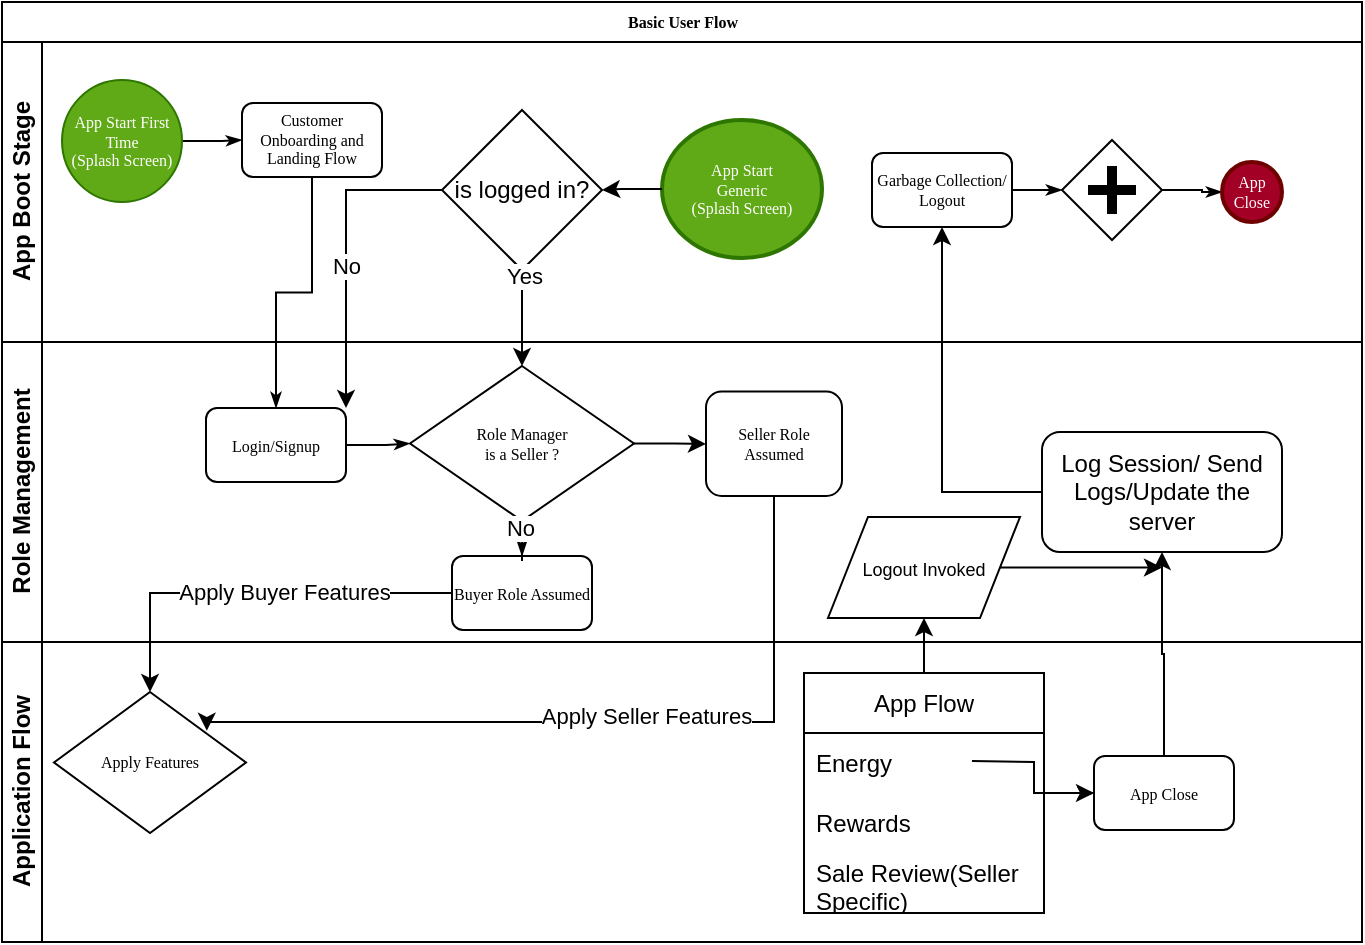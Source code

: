 <mxfile version="22.1.2" type="device">
  <diagram name="Page-1" id="c7488fd3-1785-93aa-aadb-54a6760d102a">
    <mxGraphModel dx="821" dy="526" grid="1" gridSize="10" guides="1" tooltips="1" connect="1" arrows="1" fold="1" page="1" pageScale="1" pageWidth="1100" pageHeight="850" background="none" math="0" shadow="0">
      <root>
        <mxCell id="0" />
        <mxCell id="1" parent="0" />
        <mxCell id="2b4e8129b02d487f-1" value="Basic User Flow" style="swimlane;html=1;childLayout=stackLayout;horizontal=1;startSize=20;horizontalStack=0;rounded=0;shadow=0;labelBackgroundColor=none;strokeWidth=1;fontFamily=Verdana;fontSize=8;align=center;" parent="1" vertex="1">
          <mxGeometry x="180" y="70" width="680" height="470" as="geometry" />
        </mxCell>
        <mxCell id="2b4e8129b02d487f-2" value="App Boot Stage" style="swimlane;html=1;startSize=20;horizontal=0;" parent="2b4e8129b02d487f-1" vertex="1">
          <mxGeometry y="20" width="680" height="150" as="geometry" />
        </mxCell>
        <mxCell id="2b4e8129b02d487f-18" style="edgeStyle=orthogonalEdgeStyle;rounded=0;html=1;labelBackgroundColor=none;startArrow=none;startFill=0;startSize=5;endArrow=classicThin;endFill=1;endSize=5;jettySize=auto;orthogonalLoop=1;strokeWidth=1;fontFamily=Verdana;fontSize=8" parent="2b4e8129b02d487f-2" source="2b4e8129b02d487f-5" target="2b4e8129b02d487f-6" edge="1">
          <mxGeometry relative="1" as="geometry" />
        </mxCell>
        <mxCell id="2b4e8129b02d487f-5" value="App Start First Time&lt;br&gt;(Splash Screen)" style="ellipse;whiteSpace=wrap;html=1;rounded=0;shadow=0;labelBackgroundColor=none;strokeWidth=1;fontFamily=Verdana;fontSize=8;align=center;fillColor=#60a917;fontColor=#ffffff;strokeColor=#2D7600;" parent="2b4e8129b02d487f-2" vertex="1">
          <mxGeometry x="30" y="19" width="60" height="61" as="geometry" />
        </mxCell>
        <mxCell id="2b4e8129b02d487f-6" value="Customer Onboarding and Landing Flow" style="rounded=1;whiteSpace=wrap;html=1;shadow=0;labelBackgroundColor=none;strokeWidth=1;fontFamily=Verdana;fontSize=8;align=center;" parent="2b4e8129b02d487f-2" vertex="1">
          <mxGeometry x="120" y="30.5" width="70" height="37" as="geometry" />
        </mxCell>
        <mxCell id="2b4e8129b02d487f-8" value="App Start &lt;br&gt;Generic&lt;br&gt;(Splash Screen)" style="ellipse;whiteSpace=wrap;html=1;rounded=0;shadow=0;labelBackgroundColor=none;strokeWidth=2;fontFamily=Verdana;fontSize=8;align=center;fillColor=#60a917;fontColor=#ffffff;strokeColor=#2D7600;" parent="2b4e8129b02d487f-2" vertex="1">
          <mxGeometry x="330" y="39" width="80" height="69" as="geometry" />
        </mxCell>
        <mxCell id="2b4e8129b02d487f-22" style="edgeStyle=orthogonalEdgeStyle;rounded=0;html=1;entryX=0;entryY=0.5;labelBackgroundColor=none;startArrow=none;startFill=0;startSize=5;endArrow=classicThin;endFill=1;endSize=5;jettySize=auto;orthogonalLoop=1;strokeWidth=1;fontFamily=Verdana;fontSize=8" parent="2b4e8129b02d487f-2" source="2b4e8129b02d487f-9" target="2b4e8129b02d487f-10" edge="1">
          <mxGeometry relative="1" as="geometry" />
        </mxCell>
        <mxCell id="2b4e8129b02d487f-9" value="Garbage Collection/ Logout" style="rounded=1;whiteSpace=wrap;html=1;shadow=0;labelBackgroundColor=none;strokeWidth=1;fontFamily=Verdana;fontSize=8;align=center;" parent="2b4e8129b02d487f-2" vertex="1">
          <mxGeometry x="435" y="55.5" width="70" height="37" as="geometry" />
        </mxCell>
        <mxCell id="2b4e8129b02d487f-23" style="edgeStyle=orthogonalEdgeStyle;rounded=0;html=1;labelBackgroundColor=none;startArrow=none;startFill=0;startSize=5;endArrow=classicThin;endFill=1;endSize=5;jettySize=auto;orthogonalLoop=1;strokeWidth=1;fontFamily=Verdana;fontSize=8" parent="2b4e8129b02d487f-2" source="2b4e8129b02d487f-10" target="2b4e8129b02d487f-11" edge="1">
          <mxGeometry relative="1" as="geometry" />
        </mxCell>
        <mxCell id="2b4e8129b02d487f-10" value="" style="shape=mxgraph.bpmn.shape;html=1;verticalLabelPosition=bottom;labelBackgroundColor=#ffffff;verticalAlign=top;perimeter=rhombusPerimeter;background=gateway;outline=none;symbol=parallelGw;rounded=1;shadow=0;strokeWidth=1;fontFamily=Verdana;fontSize=8;align=center;" parent="2b4e8129b02d487f-2" vertex="1">
          <mxGeometry x="530" y="49" width="50" height="50" as="geometry" />
        </mxCell>
        <mxCell id="2b4e8129b02d487f-11" value="App Close" style="ellipse;whiteSpace=wrap;html=1;rounded=0;shadow=0;labelBackgroundColor=none;strokeWidth=2;fontFamily=Verdana;fontSize=8;align=center;fillColor=#a20025;fontColor=#ffffff;strokeColor=#6F0000;" parent="2b4e8129b02d487f-2" vertex="1">
          <mxGeometry x="610" y="60" width="30" height="30" as="geometry" />
        </mxCell>
        <mxCell id="tpJ_KvYMFZ4cD3iJKZpm-5" style="edgeStyle=orthogonalEdgeStyle;rounded=0;orthogonalLoop=1;jettySize=auto;html=1;exitX=0;exitY=0.5;exitDx=0;exitDy=0;" edge="1" parent="2b4e8129b02d487f-2" source="2b4e8129b02d487f-8" target="tpJ_KvYMFZ4cD3iJKZpm-2">
          <mxGeometry relative="1" as="geometry" />
        </mxCell>
        <mxCell id="tpJ_KvYMFZ4cD3iJKZpm-2" value="is logged in?" style="rhombus;whiteSpace=wrap;html=1;" vertex="1" parent="2b4e8129b02d487f-2">
          <mxGeometry x="220" y="34" width="80" height="80" as="geometry" />
        </mxCell>
        <mxCell id="2b4e8129b02d487f-3" value="Role Management" style="swimlane;html=1;startSize=20;horizontal=0;" parent="2b4e8129b02d487f-1" vertex="1">
          <mxGeometry y="170" width="680" height="150" as="geometry" />
        </mxCell>
        <mxCell id="2b4e8129b02d487f-26" style="edgeStyle=orthogonalEdgeStyle;rounded=0;html=1;labelBackgroundColor=none;startArrow=none;startFill=0;startSize=5;endArrow=classicThin;endFill=1;endSize=5;jettySize=auto;orthogonalLoop=1;strokeWidth=1;fontFamily=Verdana;fontSize=8" parent="2b4e8129b02d487f-3" source="2b4e8129b02d487f-12" target="2b4e8129b02d487f-13" edge="1">
          <mxGeometry relative="1" as="geometry" />
        </mxCell>
        <mxCell id="2b4e8129b02d487f-12" value="Login/Signup" style="rounded=1;whiteSpace=wrap;html=1;shadow=0;labelBackgroundColor=none;strokeWidth=1;fontFamily=Verdana;fontSize=8;align=center;" parent="2b4e8129b02d487f-3" vertex="1">
          <mxGeometry x="102" y="33.0" width="70" height="37" as="geometry" />
        </mxCell>
        <mxCell id="tpJ_KvYMFZ4cD3iJKZpm-11" value="" style="edgeStyle=orthogonalEdgeStyle;rounded=0;orthogonalLoop=1;jettySize=auto;html=1;" edge="1" parent="2b4e8129b02d487f-3" source="2b4e8129b02d487f-13" target="tpJ_KvYMFZ4cD3iJKZpm-10">
          <mxGeometry relative="1" as="geometry" />
        </mxCell>
        <mxCell id="2b4e8129b02d487f-13" value="Role Manager&lt;br&gt;is a Seller ?" style="strokeWidth=1;html=1;shape=mxgraph.flowchart.decision;whiteSpace=wrap;rounded=1;shadow=0;labelBackgroundColor=none;fontFamily=Verdana;fontSize=8;align=center;" parent="2b4e8129b02d487f-3" vertex="1">
          <mxGeometry x="204" y="12" width="112" height="77.5" as="geometry" />
        </mxCell>
        <mxCell id="tpJ_KvYMFZ4cD3iJKZpm-10" value="Seller Role Assumed" style="whiteSpace=wrap;html=1;fontSize=8;fontFamily=Verdana;strokeWidth=1;rounded=1;shadow=0;labelBackgroundColor=none;" vertex="1" parent="2b4e8129b02d487f-3">
          <mxGeometry x="352" y="24.75" width="68" height="52.25" as="geometry" />
        </mxCell>
        <mxCell id="tpJ_KvYMFZ4cD3iJKZpm-22" value="Log Session/ Send Logs/Update the server" style="rounded=1;whiteSpace=wrap;html=1;" vertex="1" parent="2b4e8129b02d487f-3">
          <mxGeometry x="520" y="45" width="120" height="60" as="geometry" />
        </mxCell>
        <mxCell id="tpJ_KvYMFZ4cD3iJKZpm-33" style="edgeStyle=orthogonalEdgeStyle;rounded=0;orthogonalLoop=1;jettySize=auto;html=1;" edge="1" parent="2b4e8129b02d487f-3" source="tpJ_KvYMFZ4cD3iJKZpm-29">
          <mxGeometry relative="1" as="geometry">
            <mxPoint x="580" y="112.75" as="targetPoint" />
          </mxGeometry>
        </mxCell>
        <mxCell id="tpJ_KvYMFZ4cD3iJKZpm-29" value="&lt;font style=&quot;font-size: 9px;&quot;&gt;Logout Invoked&lt;/font&gt;" style="shape=parallelogram;perimeter=parallelogramPerimeter;whiteSpace=wrap;html=1;fixedSize=1;fontStyle=0;startSize=30;" vertex="1" parent="2b4e8129b02d487f-3">
          <mxGeometry x="413" y="87.5" width="96" height="50.5" as="geometry" />
        </mxCell>
        <mxCell id="2b4e8129b02d487f-4" value="Application Flow" style="swimlane;html=1;startSize=20;horizontal=0;" parent="2b4e8129b02d487f-1" vertex="1">
          <mxGeometry y="320" width="680" height="150" as="geometry" />
        </mxCell>
        <mxCell id="2b4e8129b02d487f-14" value="Buyer Role Assumed" style="rounded=1;whiteSpace=wrap;html=1;shadow=0;labelBackgroundColor=none;strokeWidth=1;fontFamily=Verdana;fontSize=8;align=center;" parent="2b4e8129b02d487f-4" vertex="1">
          <mxGeometry x="225" y="-43.0" width="70" height="37" as="geometry" />
        </mxCell>
        <mxCell id="2b4e8129b02d487f-15" value="Apply Features" style="strokeWidth=1;html=1;shape=mxgraph.flowchart.decision;whiteSpace=wrap;rounded=1;shadow=0;labelBackgroundColor=none;fontFamily=Verdana;fontSize=8;align=center;strokeColor=default;" parent="2b4e8129b02d487f-4" vertex="1">
          <mxGeometry x="26" y="25" width="96" height="70.5" as="geometry" />
        </mxCell>
        <mxCell id="2b4e8129b02d487f-30" style="edgeStyle=orthogonalEdgeStyle;rounded=0;html=1;labelBackgroundColor=none;startArrow=none;startFill=0;startSize=5;endArrow=classicThin;endFill=1;endSize=5;jettySize=auto;orthogonalLoop=1;strokeColor=#000000;strokeWidth=1;fontFamily=Verdana;fontSize=8;fontColor=#000000;" parent="2b4e8129b02d487f-4" target="2b4e8129b02d487f-17" edge="1">
          <mxGeometry relative="1" as="geometry">
            <mxPoint x="484.98" y="59.52" as="sourcePoint" />
          </mxGeometry>
        </mxCell>
        <mxCell id="2b4e8129b02d487f-17" value="App Close" style="rounded=1;whiteSpace=wrap;html=1;shadow=0;labelBackgroundColor=none;strokeWidth=1;fontFamily=Verdana;fontSize=8;align=center;" parent="2b4e8129b02d487f-4" vertex="1">
          <mxGeometry x="546" y="57" width="70" height="37" as="geometry" />
        </mxCell>
        <mxCell id="tpJ_KvYMFZ4cD3iJKZpm-13" style="edgeStyle=orthogonalEdgeStyle;rounded=0;orthogonalLoop=1;jettySize=auto;html=1;entryX=0.5;entryY=0;entryDx=0;entryDy=0;entryPerimeter=0;" edge="1" parent="2b4e8129b02d487f-4" source="2b4e8129b02d487f-14" target="2b4e8129b02d487f-15">
          <mxGeometry relative="1" as="geometry" />
        </mxCell>
        <mxCell id="tpJ_KvYMFZ4cD3iJKZpm-14" value="Apply Buyer Features" style="edgeLabel;html=1;align=center;verticalAlign=middle;resizable=0;points=[];" vertex="1" connectable="0" parent="tpJ_KvYMFZ4cD3iJKZpm-13">
          <mxGeometry x="0.067" y="-2" relative="1" as="geometry">
            <mxPoint x="23" y="1" as="offset" />
          </mxGeometry>
        </mxCell>
        <mxCell id="tpJ_KvYMFZ4cD3iJKZpm-21" style="edgeStyle=orthogonalEdgeStyle;rounded=0;orthogonalLoop=1;jettySize=auto;html=1;entryX=0;entryY=0.5;entryDx=0;entryDy=0;" edge="1" parent="2b4e8129b02d487f-4" source="tpJ_KvYMFZ4cD3iJKZpm-17" target="2b4e8129b02d487f-17">
          <mxGeometry relative="1" as="geometry" />
        </mxCell>
        <mxCell id="tpJ_KvYMFZ4cD3iJKZpm-17" value="App Flow" style="swimlane;fontStyle=0;childLayout=stackLayout;horizontal=1;startSize=30;horizontalStack=0;resizeParent=1;resizeParentMax=0;resizeLast=0;collapsible=1;marginBottom=0;whiteSpace=wrap;html=1;" vertex="1" parent="2b4e8129b02d487f-4">
          <mxGeometry x="401" y="15.5" width="120" height="120" as="geometry" />
        </mxCell>
        <mxCell id="tpJ_KvYMFZ4cD3iJKZpm-18" value="Energy" style="text;strokeColor=none;fillColor=none;align=left;verticalAlign=middle;spacingLeft=4;spacingRight=4;overflow=hidden;points=[[0,0.5],[1,0.5]];portConstraint=eastwest;rotatable=0;whiteSpace=wrap;html=1;" vertex="1" parent="tpJ_KvYMFZ4cD3iJKZpm-17">
          <mxGeometry y="30" width="120" height="30" as="geometry" />
        </mxCell>
        <mxCell id="tpJ_KvYMFZ4cD3iJKZpm-19" value="Rewards" style="text;strokeColor=none;fillColor=none;align=left;verticalAlign=middle;spacingLeft=4;spacingRight=4;overflow=hidden;points=[[0,0.5],[1,0.5]];portConstraint=eastwest;rotatable=0;whiteSpace=wrap;html=1;" vertex="1" parent="tpJ_KvYMFZ4cD3iJKZpm-17">
          <mxGeometry y="60" width="120" height="30" as="geometry" />
        </mxCell>
        <mxCell id="tpJ_KvYMFZ4cD3iJKZpm-20" value="Sale Review(Seller Specific)" style="text;strokeColor=none;fillColor=none;align=left;verticalAlign=middle;spacingLeft=4;spacingRight=4;overflow=hidden;points=[[0,0.5],[1,0.5]];portConstraint=eastwest;rotatable=0;whiteSpace=wrap;html=1;" vertex="1" parent="tpJ_KvYMFZ4cD3iJKZpm-17">
          <mxGeometry y="90" width="120" height="30" as="geometry" />
        </mxCell>
        <mxCell id="2b4e8129b02d487f-24" style="edgeStyle=orthogonalEdgeStyle;rounded=0;html=1;labelBackgroundColor=none;startArrow=none;startFill=0;startSize=5;endArrow=classicThin;endFill=1;endSize=5;jettySize=auto;orthogonalLoop=1;strokeWidth=1;fontFamily=Verdana;fontSize=8" parent="2b4e8129b02d487f-1" source="2b4e8129b02d487f-6" target="2b4e8129b02d487f-12" edge="1">
          <mxGeometry relative="1" as="geometry" />
        </mxCell>
        <mxCell id="2b4e8129b02d487f-27" value="" style="edgeStyle=orthogonalEdgeStyle;rounded=0;html=1;labelBackgroundColor=none;startArrow=none;startFill=0;startSize=5;endArrow=classicThin;endFill=1;endSize=5;jettySize=auto;orthogonalLoop=1;strokeWidth=1;fontFamily=Verdana;fontSize=8" parent="2b4e8129b02d487f-1" source="2b4e8129b02d487f-13" target="2b4e8129b02d487f-14" edge="1">
          <mxGeometry x="-0.895" y="15" relative="1" as="geometry">
            <mxPoint as="offset" />
          </mxGeometry>
        </mxCell>
        <mxCell id="tpJ_KvYMFZ4cD3iJKZpm-12" value="No" style="edgeLabel;html=1;align=center;verticalAlign=middle;resizable=0;points=[];" vertex="1" connectable="0" parent="2b4e8129b02d487f-27">
          <mxGeometry x="0.55" y="-1" relative="1" as="geometry">
            <mxPoint as="offset" />
          </mxGeometry>
        </mxCell>
        <mxCell id="tpJ_KvYMFZ4cD3iJKZpm-6" value="" style="edgeStyle=orthogonalEdgeStyle;rounded=0;orthogonalLoop=1;jettySize=auto;html=1;" edge="1" parent="2b4e8129b02d487f-1" source="tpJ_KvYMFZ4cD3iJKZpm-2" target="2b4e8129b02d487f-13">
          <mxGeometry relative="1" as="geometry" />
        </mxCell>
        <mxCell id="tpJ_KvYMFZ4cD3iJKZpm-9" value="Yes" style="edgeLabel;html=1;align=center;verticalAlign=middle;resizable=0;points=[];" vertex="1" connectable="0" parent="tpJ_KvYMFZ4cD3iJKZpm-6">
          <mxGeometry x="0.057" y="1" relative="1" as="geometry">
            <mxPoint y="-23" as="offset" />
          </mxGeometry>
        </mxCell>
        <mxCell id="tpJ_KvYMFZ4cD3iJKZpm-7" style="edgeStyle=orthogonalEdgeStyle;rounded=0;orthogonalLoop=1;jettySize=auto;html=1;entryX=1;entryY=0;entryDx=0;entryDy=0;" edge="1" parent="2b4e8129b02d487f-1" source="tpJ_KvYMFZ4cD3iJKZpm-2" target="2b4e8129b02d487f-12">
          <mxGeometry relative="1" as="geometry" />
        </mxCell>
        <mxCell id="tpJ_KvYMFZ4cD3iJKZpm-8" value="No" style="edgeLabel;html=1;align=center;verticalAlign=middle;resizable=0;points=[];" vertex="1" connectable="0" parent="tpJ_KvYMFZ4cD3iJKZpm-7">
          <mxGeometry x="0.092" relative="1" as="geometry">
            <mxPoint as="offset" />
          </mxGeometry>
        </mxCell>
        <mxCell id="tpJ_KvYMFZ4cD3iJKZpm-15" style="edgeStyle=orthogonalEdgeStyle;rounded=0;orthogonalLoop=1;jettySize=auto;html=1;entryX=0.796;entryY=0.275;entryDx=0;entryDy=0;entryPerimeter=0;" edge="1" parent="2b4e8129b02d487f-1" source="tpJ_KvYMFZ4cD3iJKZpm-10" target="2b4e8129b02d487f-15">
          <mxGeometry relative="1" as="geometry">
            <mxPoint x="386" y="350" as="targetPoint" />
            <Array as="points">
              <mxPoint x="386" y="360" />
              <mxPoint x="102" y="360" />
            </Array>
          </mxGeometry>
        </mxCell>
        <mxCell id="tpJ_KvYMFZ4cD3iJKZpm-16" value="Apply Seller Features" style="edgeLabel;html=1;align=center;verticalAlign=middle;resizable=0;points=[];" vertex="1" connectable="0" parent="tpJ_KvYMFZ4cD3iJKZpm-15">
          <mxGeometry x="-0.116" y="-3" relative="1" as="geometry">
            <mxPoint as="offset" />
          </mxGeometry>
        </mxCell>
        <mxCell id="tpJ_KvYMFZ4cD3iJKZpm-24" style="edgeStyle=orthogonalEdgeStyle;rounded=0;orthogonalLoop=1;jettySize=auto;html=1;entryX=0.5;entryY=1;entryDx=0;entryDy=0;" edge="1" parent="2b4e8129b02d487f-1" source="2b4e8129b02d487f-17" target="tpJ_KvYMFZ4cD3iJKZpm-22">
          <mxGeometry relative="1" as="geometry" />
        </mxCell>
        <mxCell id="tpJ_KvYMFZ4cD3iJKZpm-30" value="" style="edgeStyle=orthogonalEdgeStyle;rounded=0;orthogonalLoop=1;jettySize=auto;html=1;" edge="1" parent="2b4e8129b02d487f-1" source="tpJ_KvYMFZ4cD3iJKZpm-17" target="tpJ_KvYMFZ4cD3iJKZpm-29">
          <mxGeometry relative="1" as="geometry" />
        </mxCell>
        <mxCell id="tpJ_KvYMFZ4cD3iJKZpm-34" style="edgeStyle=orthogonalEdgeStyle;rounded=0;orthogonalLoop=1;jettySize=auto;html=1;entryX=0.5;entryY=1;entryDx=0;entryDy=0;" edge="1" parent="2b4e8129b02d487f-1" source="tpJ_KvYMFZ4cD3iJKZpm-22" target="2b4e8129b02d487f-9">
          <mxGeometry relative="1" as="geometry" />
        </mxCell>
      </root>
    </mxGraphModel>
  </diagram>
</mxfile>
